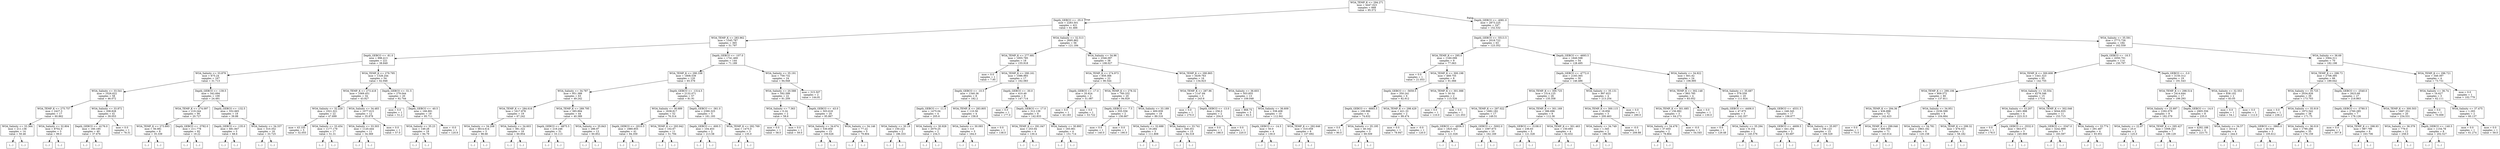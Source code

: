 digraph Tree {
node [shape=box] ;
0 [label="WOA_TEMP_K <= 294.271\nmse = 4447.023\nsamples = 668\nvalue = 95.572"] ;
1 [label="Depth_GEBCO <= -35.0\nmse = 2283.501\nsamples = 421\nvalue = 61.466"] ;
0 -> 1 [labeldistance=2.5, labelangle=45, headlabel="True"] ;
2 [label="WOA_TEMP_K <= 283.962\nmse = 1545.787\nsamples = 365\nvalue = 51.797"] ;
1 -> 2 ;
3 [label="Depth_GEBCO <= -81.0\nmse = 996.413\nsamples = 221\nvalue = 38.849"] ;
2 -> 3 ;
4 [label="WOA_Salinity <= 33.879\nmse = 675.24\nsamples = 167\nvalue = 31.713"] ;
3 -> 4 ;
5 [label="WOA_Salinity <= 33.541\nmse = 1026.622\nsamples = 58\nvalue = 46.072"] ;
4 -> 5 ;
6 [label="WOA_TEMP_K <= 275.757\nmse = 2427.3\nsamples = 17\nvalue = 60.862"] ;
5 -> 6 ;
7 [label="WOA_Salinity <= 33.364\nmse = 211.136\nsamples = 14\nvalue = 50.46"] ;
6 -> 7 ;
8 [label="(...)"] ;
7 -> 8 ;
15 [label="(...)"] ;
7 -> 15 ;
26 [label="WOA_Salinity <= 32.804\nmse = 8702.0\nsamples = 3\nvalue = 99.0"] ;
6 -> 26 ;
27 [label="(...)"] ;
26 -> 27 ;
30 [label="(...)"] ;
26 -> 30 ;
31 [label="WOA_Salinity <= 33.872\nmse = 208.828\nsamples = 41\nvalue = 39.053"] ;
5 -> 31 ;
32 [label="Depth_GEBCO <= -4176.0\nmse = 160.185\nsamples = 40\nvalue = 37.676"] ;
31 -> 32 ;
33 [label="(...)"] ;
32 -> 33 ;
56 [label="(...)"] ;
32 -> 56 ;
109 [label="mse = 0.0\nsamples = 1\nvalue = 78.31"] ;
31 -> 109 ;
110 [label="Depth_GEBCO <= -139.5\nmse = 342.694\nsamples = 109\nvalue = 24.491"] ;
4 -> 110 ;
111 [label="WOA_TEMP_K <= 274.097\nmse = 219.244\nsamples = 90\nvalue = 20.727"] ;
110 -> 111 ;
112 [label="WOA_TEMP_K <= 273.893\nmse = 56.081\nsamples = 8\nvalue = 35.339"] ;
111 -> 112 ;
113 [label="(...)"] ;
112 -> 113 ;
126 [label="(...)"] ;
112 -> 126 ;
127 [label="Depth_GEBCO <= -3782.0\nmse = 211.778\nsamples = 82\nvalue = 19.22"] ;
111 -> 127 ;
128 [label="(...)"] ;
127 -> 128 ;
149 [label="(...)"] ;
127 -> 149 ;
242 [label="Depth_GEBCO <= -132.5\nmse = 552.665\nsamples = 19\nvalue = 39.88"] ;
110 -> 242 ;
243 [label="Depth_GEBCO <= -135.0\nmse = 681.847\nsamples = 3\nvalue = 68.6"] ;
242 -> 243 ;
244 [label="(...)"] ;
243 -> 244 ;
245 [label="(...)"] ;
243 -> 245 ;
248 [label="WOA_Salinity <= 34.337\nmse = 310.352\nsamples = 16\nvalue = 33.725"] ;
242 -> 248 ;
249 [label="(...)"] ;
248 -> 249 ;
252 [label="(...)"] ;
248 -> 252 ;
277 [label="WOA_TEMP_K <= 279.795\nmse = 1328.244\nsamples = 54\nvalue = 62.946"] ;
3 -> 277 ;
278 [label="WOA_TEMP_K <= 273.418\nmse = 1069.451\nsamples = 34\nvalue = 43.927"] ;
277 -> 278 ;
279 [label="WOA_Salinity <= 32.229\nmse = 1021.021\nsamples = 22\nvalue = 47.699"] ;
278 -> 279 ;
280 [label="mse = 43.105\nsamples = 5\nvalue = 32.055"] ;
279 -> 280 ;
281 [label="WOA_Salinity <= 33.454\nmse = 1177.179\nsamples = 17\nvalue = 51.31"] ;
279 -> 281 ;
282 [label="(...)"] ;
281 -> 282 ;
291 [label="(...)"] ;
281 -> 291 ;
292 [label="WOA_Salinity <= 34.483\nmse = 1077.615\nsamples = 12\nvalue = 35.878"] ;
278 -> 292 ;
293 [label="WOA_Salinity <= 33.303\nmse = 1120.444\nsamples = 11\nvalue = 34.369"] ;
292 -> 293 ;
294 [label="(...)"] ;
293 -> 294 ;
295 [label="(...)"] ;
293 -> 295 ;
296 [label="mse = 0.0\nsamples = 1\nvalue = 57.0"] ;
292 -> 296 ;
297 [label="Depth_GEBCO <= -51.5\nmse = 279.044\nsamples = 20\nvalue = 92.744"] ;
277 -> 297 ;
298 [label="mse = 0.0\nsamples = 1\nvalue = 51.2"] ;
297 -> 298 ;
299 [label="Depth_GEBCO <= -40.5\nmse = 166.891\nsamples = 19\nvalue = 95.711"] ;
297 -> 299 ;
300 [label="WOA_Salinity <= 35.23\nmse = 149.28\nsamples = 18\nvalue = 94.79"] ;
299 -> 300 ;
301 [label="(...)"] ;
300 -> 301 ;
314 [label="(...)"] ;
300 -> 314 ;
315 [label="mse = -0.0\nsamples = 1\nvalue = 120.6"] ;
299 -> 315 ;
316 [label="Depth_GEBCO <= -107.0\nmse = 1741.469\nsamples = 144\nvalue = 71.189"] ;
2 -> 316 ;
317 [label="WOA_TEMP_K <= 290.336\nmse = 1808.539\nsamples = 120\nvalue = 65.576"] ;
316 -> 317 ;
318 [label="WOA_Salinity <= 34.787\nmse = 951.388\nsamples = 63\nvalue = 49.242"] ;
317 -> 318 ;
319 [label="WOA_TEMP_K <= 284.616\nmse = 1617.878\nsamples = 19\nvalue = 67.242"] ;
318 -> 319 ;
320 [label="WOA_Salinity <= 34.208\nmse = 6614.614\nsamples = 3\nvalue = 98.68"] ;
319 -> 320 ;
321 [label="(...)"] ;
320 -> 321 ;
322 [label="(...)"] ;
320 -> 322 ;
325 [label="WOA_Salinity <= 34.603\nmse = 381.322\nsamples = 16\nvalue = 60.954"] ;
319 -> 325 ;
326 [label="(...)"] ;
325 -> 326 ;
347 [label="(...)"] ;
325 -> 347 ;
352 [label="WOA_TEMP_K <= 289.795\nmse = 385.894\nsamples = 44\nvalue = 40.389"] ;
318 -> 352 ;
353 [label="Depth_GEBCO <= -4875.5\nmse = 219.246\nsamples = 31\nvalue = 33.113"] ;
352 -> 353 ;
354 [label="(...)"] ;
353 -> 354 ;
361 [label="(...)"] ;
353 -> 361 ;
402 [label="WOA_Salinity <= 35.843\nmse = 286.97\nsamples = 13\nvalue = 60.852"] ;
352 -> 402 ;
403 [label="(...)"] ;
402 -> 403 ;
418 [label="(...)"] ;
402 -> 418 ;
421 [label="Depth_GEBCO <= -1314.5\nmse = 2132.071\nsamples = 57\nvalue = 81.91"] ;
317 -> 421 ;
422 [label="WOA_Salinity <= 36.689\nmse = 1638.817\nsamples = 52\nvalue = 76.314"] ;
421 -> 422 ;
423 [label="Depth_GEBCO <= -2010.5\nmse = 1880.855\nsamples = 41\nvalue = 84.359"] ;
422 -> 423 ;
424 [label="(...)"] ;
423 -> 424 ;
493 [label="(...)"] ;
423 -> 493 ;
494 [label="WOA_TEMP_K <= 293.942\nmse = 102.67\nsamples = 11\nvalue = 51.794"] ;
422 -> 494 ;
495 [label="(...)"] ;
494 -> 495 ;
504 [label="(...)"] ;
494 -> 504 ;
509 [label="Depth_GEBCO <= -361.0\nmse = 2390.325\nsamples = 5\nvalue = 161.193"] ;
421 -> 509 ;
510 [label="Depth_GEBCO <= -600.5\nmse = 104.453\nsamples = 2\nvalue = 213.58"] ;
509 -> 510 ;
511 [label="(...)"] ;
510 -> 511 ;
512 [label="(...)"] ;
510 -> 512 ;
513 [label="WOA_TEMP_K <= 292.769\nmse = 1475.0\nsamples = 3\nvalue = 135.0"] ;
509 -> 513 ;
514 [label="(...)"] ;
513 -> 514 ;
517 [label="(...)"] ;
513 -> 517 ;
518 [label="WOA_Salinity <= 35.191\nmse = 759.732\nsamples = 24\nvalue = 94.948"] ;
316 -> 518 ;
519 [label="WOA_Salinity <= 20.588\nmse = 592.599\nsamples = 22\nvalue = 91.209"] ;
518 -> 519 ;
520 [label="WOA_Salinity <= 7.363\nmse = 0.24\nsamples = 2\nvalue = 58.6"] ;
519 -> 520 ;
521 [label="mse = 0.0\nsamples = 1\nvalue = 58.0"] ;
520 -> 521 ;
522 [label="mse = 0.0\nsamples = 1\nvalue = 59.0"] ;
520 -> 522 ;
523 [label="Depth_GEBCO <= -43.0\nmse = 503.618\nsamples = 20\nvalue = 95.867"] ;
519 -> 523 ;
524 [label="WOA_Salinity <= 34.674\nmse = 530.858\nsamples = 15\nvalue = 100.626"] ;
523 -> 524 ;
525 [label="(...)"] ;
524 -> 525 ;
540 [label="(...)"] ;
524 -> 540 ;
553 [label="WOA_Salinity <= 34.146\nmse = 77.22\nsamples = 5\nvalue = 79.804"] ;
523 -> 553 ;
554 [label="(...)"] ;
553 -> 554 ;
555 [label="(...)"] ;
553 -> 555 ;
562 [label="mse = 315.507\nsamples = 2\nvalue = 144.81"] ;
518 -> 562 ;
563 [label="WOA_Salinity <= 32.513\nmse = 2695.862\nsamples = 56\nvalue = 121.184"] ;
1 -> 563 ;
564 [label="WOA_TEMP_K <= 277.681\nmse = 1955.785\nsamples = 18\nvalue = 155.918"] ;
563 -> 564 ;
565 [label="mse = 0.0\nsamples = 1\nvalue = 7.95"] ;
564 -> 565 ;
566 [label="WOA_TEMP_K <= 290.161\nmse = 1086.993\nsamples = 17\nvalue = 162.083"] ;
564 -> 566 ;
567 [label="Depth_GEBCO <= -10.5\nmse = 1340.36\nsamples = 8\nvalue = 182.2"] ;
566 -> 567 ;
568 [label="Depth_GEBCO <= -11.5\nmse = 1475.04\nsamples = 4\nvalue = 205.6"] ;
567 -> 568 ;
569 [label="WOA_Salinity <= 30.19\nmse = 150.222\nsamples = 2\nvalue = 186.333"] ;
568 -> 569 ;
570 [label="(...)"] ;
569 -> 570 ;
571 [label="(...)"] ;
569 -> 571 ;
572 [label="WOA_Salinity <= 30.928\nmse = 2070.25\nsamples = 2\nvalue = 234.5"] ;
568 -> 572 ;
573 [label="(...)"] ;
572 -> 573 ;
574 [label="(...)"] ;
572 -> 574 ;
575 [label="WOA_TEMP_K <= 283.805\nmse = 110.56\nsamples = 4\nvalue = 158.8"] ;
567 -> 575 ;
576 [label="WOA_Salinity <= 30.093\nmse = 3.0\nsamples = 3\nvalue = 164.0"] ;
575 -> 576 ;
577 [label="(...)"] ;
576 -> 577 ;
578 [label="(...)"] ;
576 -> 578 ;
579 [label="mse = 0.0\nsamples = 1\nvalue = 138.0"] ;
575 -> 579 ;
580 [label="Depth_GEBCO <= -30.0\nmse = 410.49\nsamples = 9\nvalue = 147.714"] ;
566 -> 580 ;
581 [label="mse = 0.0\nsamples = 1\nvalue = 177.0"] ;
580 -> 581 ;
582 [label="Depth_GEBCO <= -17.0\nmse = 312.139\nsamples = 8\nvalue = 142.833"] ;
580 -> 582 ;
583 [label="WOA_TEMP_K <= 291.047\nmse = 253.04\nsamples = 4\nvalue = 130.4"] ;
582 -> 583 ;
584 [label="(...)"] ;
583 -> 584 ;
589 [label="(...)"] ;
583 -> 589 ;
590 [label="WOA_Salinity <= 30.893\nmse = 165.061\nsamples = 4\nvalue = 151.714"] ;
582 -> 590 ;
591 [label="(...)"] ;
590 -> 591 ;
594 [label="(...)"] ;
590 -> 594 ;
597 [label="WOA_Salinity <= 34.96\nmse = 2346.097\nsamples = 38\nvalue = 108.027"] ;
563 -> 597 ;
598 [label="WOA_TEMP_K <= 274.973\nmse = 859.366\nsamples = 22\nvalue = 90.544"] ;
597 -> 598 ;
599 [label="Depth_GEBCO <= -17.0\nmse = 20.824\nsamples = 2\nvalue = 51.087"] ;
598 -> 599 ;
600 [label="mse = 0.0\nsamples = 1\nvalue = 43.183"] ;
599 -> 600 ;
601 [label="mse = 0.0\nsamples = 1\nvalue = 53.722"] ;
599 -> 601 ;
602 [label="WOA_TEMP_K <= 278.32\nmse = 760.332\nsamples = 20\nvalue = 94.929"] ;
598 -> 602 ;
603 [label="Depth_GEBCO <= -7.5\nmse = 555.556\nsamples = 2\nvalue = 156.667"] ;
602 -> 603 ;
604 [label="mse = 0.0\nsamples = 1\nvalue = 140.0"] ;
603 -> 604 ;
605 [label="mse = 0.0\nsamples = 1\nvalue = 190.0"] ;
603 -> 605 ;
606 [label="WOA_Salinity <= 33.189\nmse = 400.939\nsamples = 18\nvalue = 89.316"] ;
602 -> 606 ;
607 [label="WOA_Salinity <= 32.688\nmse = 19.284\nsamples = 3\nvalue = 111.808"] ;
606 -> 607 ;
608 [label="(...)"] ;
607 -> 608 ;
609 [label="(...)"] ;
607 -> 609 ;
612 [label="WOA_Salinity <= 33.741\nmse = 348.351\nsamples = 15\nvalue = 84.318"] ;
606 -> 612 ;
613 [label="(...)"] ;
612 -> 613 ;
620 [label="(...)"] ;
612 -> 620 ;
641 [label="WOA_TEMP_K <= 290.865\nmse = 3439.763\nsamples = 16\nvalue = 134.923"] ;
597 -> 641 ;
642 [label="WOA_TEMP_K <= 287.96\nmse = 1147.84\nsamples = 3\nvalue = 243.6"] ;
641 -> 642 ;
643 [label="mse = 0.0\nsamples = 1\nvalue = 270.0"] ;
642 -> 643 ;
644 [label="Depth_GEBCO <= -13.0\nmse = 256.0\nsamples = 2\nvalue = 204.0"] ;
642 -> 644 ;
645 [label="mse = 0.0\nsamples = 1\nvalue = 188.0"] ;
644 -> 645 ;
646 [label="mse = 0.0\nsamples = 1\nvalue = 220.0"] ;
644 -> 646 ;
647 [label="WOA_Salinity <= 36.603\nmse = 503.855\nsamples = 13\nvalue = 109.048"] ;
641 -> 647 ;
648 [label="mse = 868.75\nsamples = 3\nvalue = 92.5"] ;
647 -> 648 ;
649 [label="WOA_Salinity <= 36.609\nmse = 338.408\nsamples = 10\nvalue = 112.941"] ;
647 -> 649 ;
650 [label="Depth_GEBCO <= -14.5\nmse = 50.0\nsamples = 4\nvalue = 130.0"] ;
649 -> 650 ;
651 [label="(...)"] ;
650 -> 651 ;
652 [label="(...)"] ;
650 -> 652 ;
653 [label="WOA_TEMP_K <= 292.646\nmse = 310.059\nsamples = 6\nvalue = 107.692"] ;
649 -> 653 ;
654 [label="(...)"] ;
653 -> 654 ;
655 [label="(...)"] ;
653 -> 655 ;
658 [label="Depth_GEBCO <= -4081.0\nmse = 2873.225\nsamples = 247\nvalue = 152.532"] ;
0 -> 658 [labeldistance=2.5, labelangle=-45, headlabel="False"] ;
659 [label="Depth_GEBCO <= -5513.5\nmse = 2018.722\nsamples = 63\nvalue = 123.352"] ;
658 -> 659 ;
660 [label="WOA_TEMP_K <= 295.0\nmse = 1160.099\nsamples = 9\nvalue = 77.063"] ;
659 -> 660 ;
661 [label="mse = 0.0\nsamples = 1\nvalue = 21.053"] ;
660 -> 661 ;
662 [label="WOA_TEMP_K <= 300.198\nmse = 469.755\nsamples = 8\nvalue = 91.066"] ;
660 -> 662 ;
663 [label="Depth_GEBCO <= -5659.5\nmse = 350.241\nsamples = 6\nvalue = 82.912"] ;
662 -> 663 ;
664 [label="Depth_GEBCO <= -6665.5\nmse = 108.986\nsamples = 4\nvalue = 74.632"] ;
663 -> 664 ;
665 [label="mse = 0.0\nsamples = 1\nvalue = 90.0"] ;
664 -> 665 ;
666 [label="WOA_Salinity <= 35.195\nmse = 40.342\nsamples = 3\nvalue = 69.509"] ;
664 -> 666 ;
667 [label="(...)"] ;
666 -> 667 ;
668 [label="(...)"] ;
666 -> 668 ;
669 [label="WOA_TEMP_K <= 298.429\nmse = 421.33\nsamples = 2\nvalue = 99.474"] ;
663 -> 669 ;
670 [label="mse = 0.0\nsamples = 1\nvalue = 78.947"] ;
669 -> 670 ;
671 [label="mse = -0.0\nsamples = 1\nvalue = 120.0"] ;
669 -> 671 ;
672 [label="WOA_TEMP_K <= 301.088\nmse = 30.54\nsamples = 2\nvalue = 115.526"] ;
662 -> 672 ;
673 [label="mse = 0.0\nsamples = 1\nvalue = 110.0"] ;
672 -> 673 ;
674 [label="mse = 0.0\nsamples = 1\nvalue = 121.053"] ;
672 -> 674 ;
675 [label="Depth_GEBCO <= -4693.5\nmse = 1849.598\nsamples = 54\nvalue = 128.495"] ;
659 -> 675 ;
676 [label="Depth_GEBCO <= -4772.0\nmse = 2183.365\nsamples = 30\nvalue = 146.486"] ;
675 -> 676 ;
677 [label="WOA_TEMP_K <= 300.725\nmse = 1514.125\nsamples = 26\nvalue = 135.358"] ;
676 -> 677 ;
678 [label="WOA_TEMP_K <= 297.022\nmse = 1682.182\nsamples = 17\nvalue = 149.51"] ;
677 -> 678 ;
679 [label="Depth_GEBCO <= -4936.5\nmse = 1825.442\nsamples = 7\nvalue = 121.026"] ;
678 -> 679 ;
680 [label="(...)"] ;
679 -> 680 ;
687 [label="(...)"] ;
679 -> 687 ;
692 [label="Depth_GEBCO <= -5002.0\nmse = 1097.673\nsamples = 10\nvalue = 162.169"] ;
678 -> 692 ;
693 [label="(...)"] ;
692 -> 693 ;
704 [label="(...)"] ;
692 -> 704 ;
711 [label="WOA_TEMP_K <= 301.169\nmse = 386.696\nsamples = 9\nvalue = 112.36"] ;
677 -> 711 ;
712 [label="Depth_GEBCO <= -5108.0\nmse = 236.63\nsamples = 5\nvalue = 121.328"] ;
711 -> 712 ;
713 [label="(...)"] ;
712 -> 713 ;
718 [label="(...)"] ;
712 -> 718 ;
721 [label="WOA_TEMP_K <= 301.463\nmse = 150.693\nsamples = 4\nvalue = 92.632"] ;
711 -> 721 ;
722 [label="(...)"] ;
721 -> 722 ;
725 [label="(...)"] ;
721 -> 725 ;
728 [label="WOA_Salinity <= 35.131\nmse = 997.823\nsamples = 4\nvalue = 213.254"] ;
676 -> 728 ;
729 [label="WOA_TEMP_K <= 300.115\nmse = 18.856\nsamples = 3\nvalue = 200.463"] ;
728 -> 729 ;
730 [label="WOA_Salinity <= 34.749\nmse = 1.345\nsamples = 2\nvalue = 198.58"] ;
729 -> 730 ;
731 [label="(...)"] ;
730 -> 731 ;
732 [label="(...)"] ;
730 -> 732 ;
733 [label="mse = -0.0\nsamples = 1\nvalue = 209.88"] ;
729 -> 733 ;
734 [label="mse = 0.0\nsamples = 1\nvalue = 290.0"] ;
728 -> 734 ;
735 [label="WOA_Salinity <= 34.922\nmse = 601.62\nsamples = 24\nvalue = 106.995"] ;
675 -> 735 ;
736 [label="WOA_TEMP_K <= 302.148\nmse = 993.785\nsamples = 4\nvalue = 83.052"] ;
735 -> 736 ;
737 [label="WOA_TEMP_K <= 301.685\nmse = 156.992\nsamples = 3\nvalue = 64.273"] ;
736 -> 737 ;
738 [label="WOA_Salinity <= 34.478\nmse = 37.655\nsamples = 2\nvalue = 78.864"] ;
737 -> 738 ;
739 [label="(...)"] ;
738 -> 739 ;
740 [label="(...)"] ;
738 -> 740 ;
741 [label="mse = -0.0\nsamples = 1\nvalue = 54.545"] ;
737 -> 741 ;
742 [label="mse = 0.0\nsamples = 1\nvalue = 130.0"] ;
736 -> 742 ;
743 [label="WOA_Salinity <= 35.687\nmse = 378.559\nsamples = 20\nvalue = 111.924"] ;
735 -> 743 ;
744 [label="Depth_GEBCO <= -4406.0\nmse = 47.975\nsamples = 3\nvalue = 142.357"] ;
743 -> 744 ;
745 [label="mse = 0.0\nsamples = 1\nvalue = 129.48"] ;
744 -> 745 ;
746 [label="WOA_Salinity <= 35.294\nmse = 8.154\nsamples = 2\nvalue = 145.576"] ;
744 -> 746 ;
747 [label="(...)"] ;
746 -> 747 ;
748 [label="(...)"] ;
746 -> 748 ;
749 [label="Depth_GEBCO <= -4531.5\nmse = 248.345\nsamples = 17\nvalue = 106.677"] ;
743 -> 749 ;
750 [label="Depth_GEBCO <= -4609.5\nmse = 441.254\nsamples = 2\nvalue = 83.697"] ;
749 -> 750 ;
751 [label="(...)"] ;
750 -> 751 ;
752 [label="(...)"] ;
750 -> 752 ;
753 [label="WOA_Salinity <= 35.957\nmse = 158.123\nsamples = 15\nvalue = 109.329"] ;
749 -> 753 ;
754 [label="(...)"] ;
753 -> 754 ;
755 [label="(...)"] ;
753 -> 755 ;
778 [label="WOA_Salinity <= 35.591\nmse = 2773.726\nsamples = 184\nvalue = 162.559"] ;
658 -> 778 ;
779 [label="Depth_GEBCO <= -16.5\nmse = 2050.701\nsamples = 114\nvalue = 150.797"] ;
778 -> 779 ;
780 [label="WOA_TEMP_K <= 300.608\nmse = 1441.323\nsamples = 95\nvalue = 142.755"] ;
779 -> 780 ;
781 [label="WOA_TEMP_K <= 299.106\nmse = 809.572\nsamples = 80\nvalue = 137.811"] ;
780 -> 781 ;
782 [label="WOA_TEMP_K <= 294.36\nmse = 436.898\nsamples = 72\nvalue = 142.423"] ;
781 -> 782 ;
783 [label="mse = 0.0\nsamples = 1\nvalue = 75.0"] ;
782 -> 783 ;
784 [label="WOA_TEMP_K <= 299.046\nmse = 400.505\nsamples = 71\nvalue = 143.014"] ;
782 -> 784 ;
785 [label="(...)"] ;
784 -> 785 ;
878 [label="(...)"] ;
784 -> 878 ;
881 [label="WOA_Salinity <= 34.951\nmse = 2236.599\nsamples = 8\nvalue = 104.664"] ;
781 -> 881 ;
882 [label="WOA_Salinity <= 34.781\nmse = 1863.182\nsamples = 6\nvalue = 120.158"] ;
881 -> 882 ;
883 [label="(...)"] ;
882 -> 883 ;
890 [label="(...)"] ;
882 -> 890 ;
891 [label="WOA_TEMP_K <= 299.32\nmse = 476.033\nsamples = 2\nvalue = 58.182"] ;
881 -> 891 ;
892 [label="(...)"] ;
891 -> 892 ;
893 [label="(...)"] ;
891 -> 893 ;
894 [label="WOA_Salinity <= 33.554\nmse = 4278.346\nsamples = 15\nvalue = 173.6"] ;
780 -> 894 ;
895 [label="WOA_Salinity <= 33.207\nmse = 1401.998\nsamples = 4\nvalue = 223.313"] ;
894 -> 895 ;
896 [label="mse = 0.0\nsamples = 1\nvalue = 178.0"] ;
895 -> 896 ;
897 [label="Depth_GEBCO <= -3532.0\nmse = 563.072\nsamples = 3\nvalue = 245.969"] ;
895 -> 897 ;
898 [label="(...)"] ;
897 -> 898 ;
899 [label="(...)"] ;
897 -> 899 ;
902 [label="WOA_TEMP_K <= 302.046\nmse = 4044.935\nsamples = 11\nvalue = 153.715"] ;
894 -> 902 ;
903 [label="Depth_GEBCO <= -3347.0\nmse = 3242.899\nsamples = 7\nvalue = 183.597"] ;
902 -> 903 ;
904 [label="(...)"] ;
903 -> 904 ;
911 [label="(...)"] ;
903 -> 911 ;
914 [label="WOA_Salinity <= 33.774\nmse = 291.487\nsamples = 4\nvalue = 93.951"] ;
902 -> 914 ;
915 [label="(...)"] ;
914 -> 915 ;
916 [label="(...)"] ;
914 -> 916 ;
921 [label="Depth_GEBCO <= -3.0\nmse = 3150.312\nsamples = 19\nvalue = 191.543"] ;
779 -> 921 ;
922 [label="WOA_TEMP_K <= 298.514\nmse = 2414.644\nsamples = 17\nvalue = 199.293"] ;
921 -> 922 ;
923 [label="WOA_Salinity <= 25.897\nmse = 1292.079\nsamples = 9\nvalue = 182.379"] ;
922 -> 923 ;
924 [label="WOA_Salinity <= 22.87\nmse = 25.0\nsamples = 2\nvalue = 125.0"] ;
923 -> 924 ;
925 [label="(...)"] ;
924 -> 925 ;
926 [label="(...)"] ;
924 -> 926 ;
927 [label="WOA_TEMP_K <= 295.427\nmse = 1008.243\nsamples = 7\nvalue = 189.129"] ;
923 -> 927 ;
928 [label="(...)"] ;
927 -> 928 ;
929 [label="(...)"] ;
927 -> 929 ;
934 [label="Depth_GEBCO <= -14.0\nmse = 2905.556\nsamples = 8\nvalue = 235.0"] ;
922 -> 934 ;
935 [label="mse = 4292.188\nsamples = 4\nvalue = 223.75"] ;
934 -> 935 ;
936 [label="WOA_Salinity <= 34.57\nmse = 1614.0\nsamples = 4\nvalue = 244.0"] ;
934 -> 936 ;
937 [label="(...)"] ;
936 -> 937 ;
938 [label="(...)"] ;
936 -> 938 ;
939 [label="WOA_Salinity <= 32.553\nmse = 838.102\nsamples = 2\nvalue = 83.05"] ;
921 -> 939 ;
940 [label="mse = 0.0\nsamples = 1\nvalue = 54.1"] ;
939 -> 940 ;
941 [label="mse = 0.0\nsamples = 1\nvalue = 112.0"] ;
939 -> 941 ;
942 [label="WOA_Salinity <= 36.69\nmse = 3364.311\nsamples = 70\nvalue = 182.198"] ;
778 -> 942 ;
943 [label="WOA_TEMP_K <= 298.73\nmse = 2708.395\nsamples = 66\nvalue = 189.642"] ;
942 -> 943 ;
944 [label="WOA_Salinity <= 35.725\nmse = 2034.826\nsamples = 39\nvalue = 173.703"] ;
943 -> 944 ;
945 [label="mse = 0.0\nsamples = 1\nvalue = 236.2"] ;
944 -> 945 ;
946 [label="WOA_Salinity <= 35.919\nmse = 1972.542\nsamples = 38\nvalue = 171.75"] ;
944 -> 946 ;
947 [label="Depth_GEBCO <= -3865.0\nmse = 40.504\nsamples = 3\nvalue = 105.612"] ;
946 -> 947 ;
948 [label="(...)"] ;
947 -> 948 ;
949 [label="(...)"] ;
947 -> 949 ;
952 [label="WOA_Salinity <= 36.019\nmse = 1790.286\nsamples = 35\nvalue = 176.159"] ;
946 -> 952 ;
953 [label="(...)"] ;
952 -> 953 ;
958 [label="(...)"] ;
952 -> 958 ;
993 [label="Depth_GEBCO <= -2540.0\nmse = 2623.66\nsamples = 27\nvalue = 218.863"] ;
943 -> 993 ;
994 [label="Depth_GEBCO <= -3780.5\nmse = 2760.285\nsamples = 7\nvalue = 178.126"] ;
993 -> 994 ;
995 [label="mse = 0.0\nsamples = 1\nvalue = 307.9"] ;
994 -> 995 ;
996 [label="WOA_TEMP_K <= 298.93\nmse = 987.799\nsamples = 6\nvalue = 163.706"] ;
994 -> 996 ;
997 [label="(...)"] ;
996 -> 997 ;
998 [label="(...)"] ;
996 -> 998 ;
1003 [label="WOA_TEMP_K <= 300.503\nmse = 1687.351\nsamples = 20\nvalue = 234.531"] ;
993 -> 1003 ;
1004 [label="WOA_Salinity <= 36.379\nmse = 776.0\nsamples = 12\nvalue = 258.0"] ;
1003 -> 1004 ;
1005 [label="(...)"] ;
1004 -> 1005 ;
1006 [label="(...)"] ;
1004 -> 1006 ;
1017 [label="Depth_GEBCO <= -140.5\nmse = 1154.78\nsamples = 8\nvalue = 202.527"] ;
1003 -> 1017 ;
1018 [label="(...)"] ;
1017 -> 1018 ;
1021 [label="(...)"] ;
1017 -> 1021 ;
1024 [label="WOA_TEMP_K <= 296.721\nmse = 349.397\nsamples = 4\nvalue = 73.731"] ;
942 -> 1024 ;
1025 [label="WOA_Salinity <= 36.74\nmse = 16.627\nsamples = 3\nvalue = 62.111"] ;
1024 -> 1025 ;
1026 [label="mse = 0.0\nsamples = 1\nvalue = 70.009"] ;
1025 -> 1026 ;
1027 [label="WOA_Salinity <= 37.475\nmse = 1.293\nsamples = 2\nvalue = 60.137"] ;
1025 -> 1027 ;
1028 [label="mse = 0.0\nsamples = 1\nvalue = 61.274"] ;
1027 -> 1028 ;
1029 [label="mse = 0.0\nsamples = 1\nvalue = 59.0"] ;
1027 -> 1029 ;
1030 [label="mse = 0.0\nsamples = 1\nvalue = 102.779"] ;
1024 -> 1030 ;
}